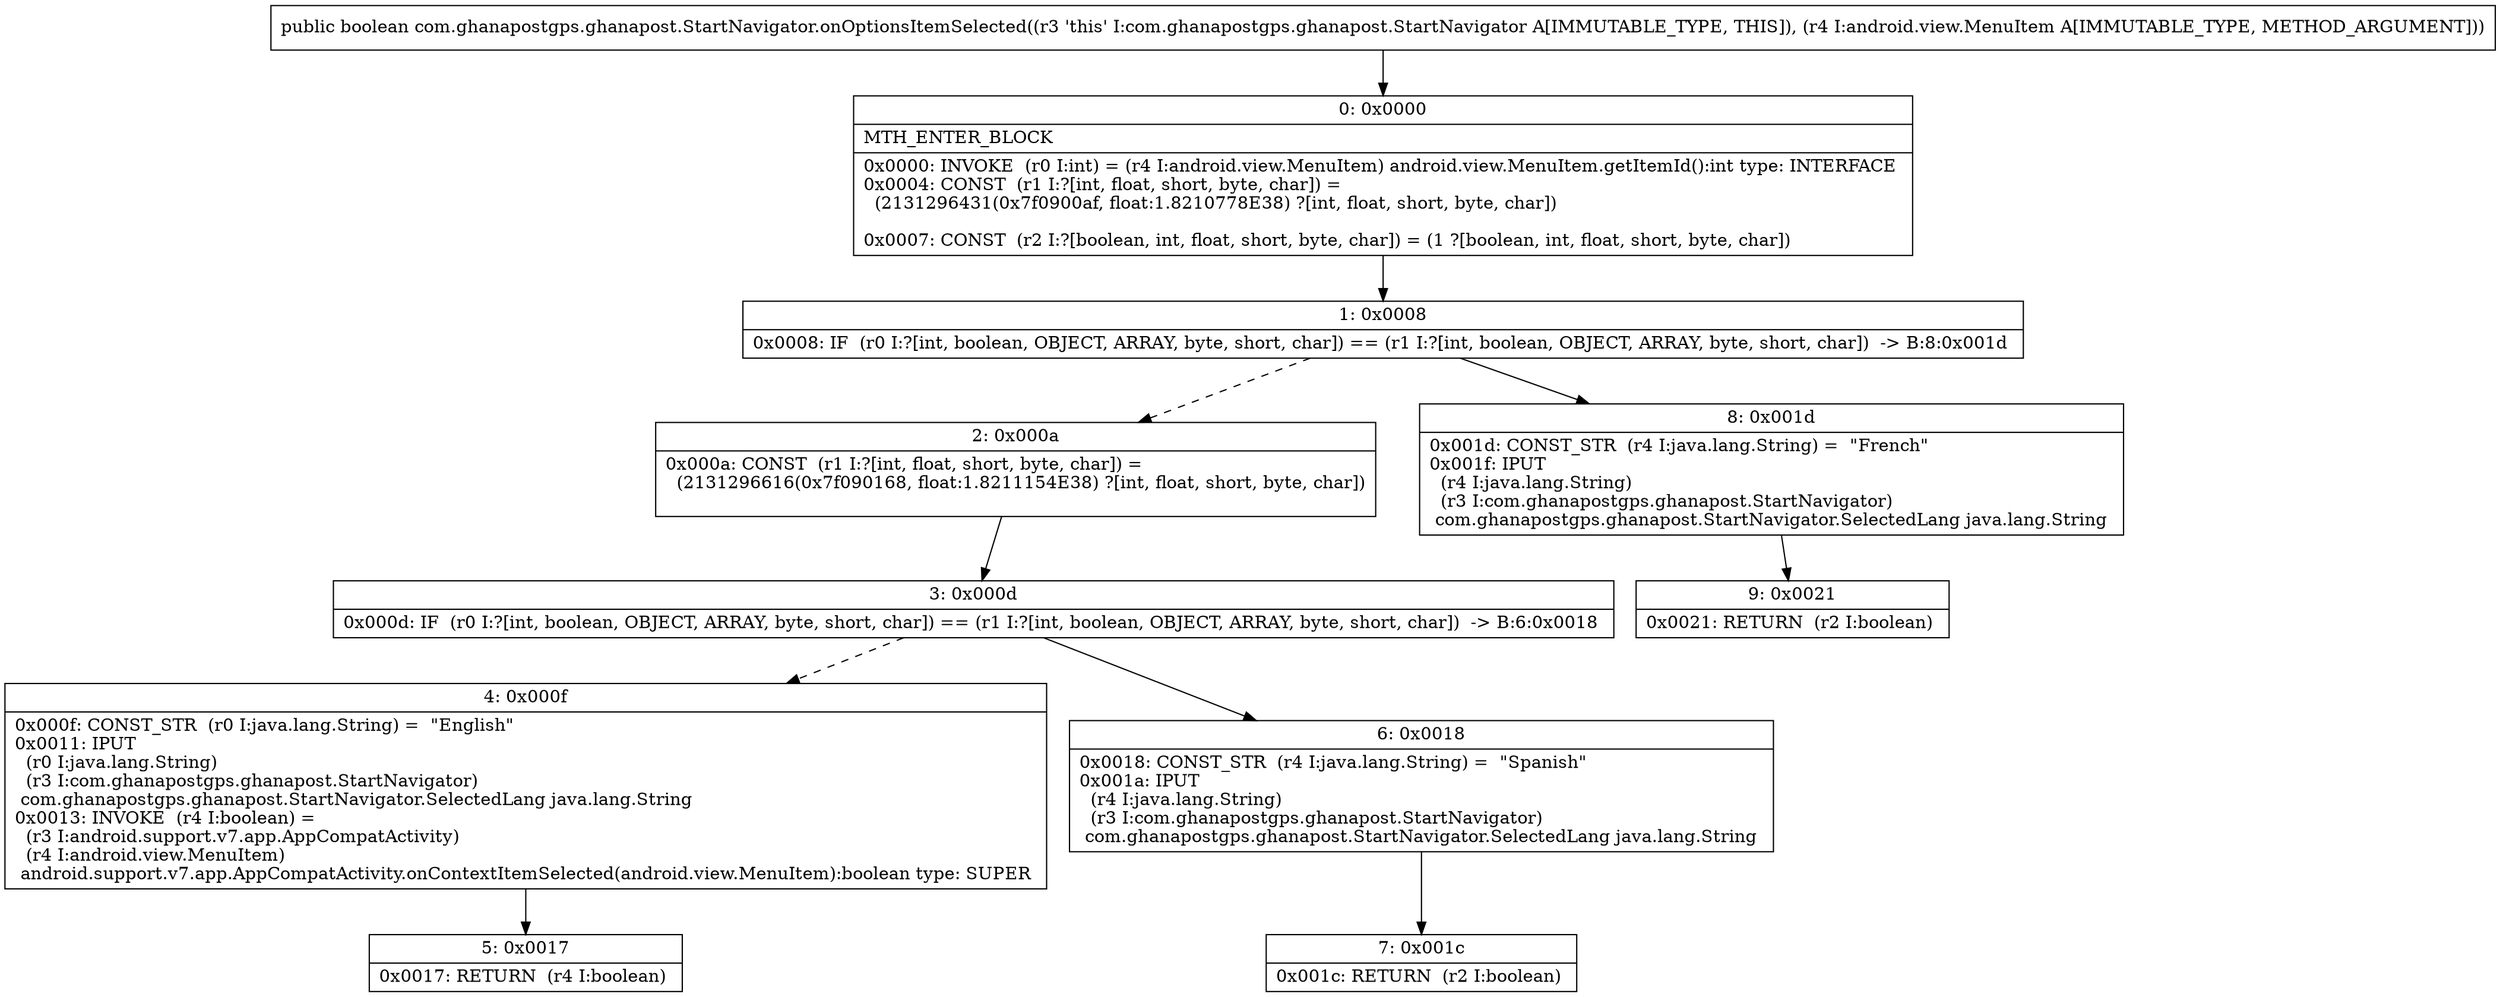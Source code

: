 digraph "CFG forcom.ghanapostgps.ghanapost.StartNavigator.onOptionsItemSelected(Landroid\/view\/MenuItem;)Z" {
Node_0 [shape=record,label="{0\:\ 0x0000|MTH_ENTER_BLOCK\l|0x0000: INVOKE  (r0 I:int) = (r4 I:android.view.MenuItem) android.view.MenuItem.getItemId():int type: INTERFACE \l0x0004: CONST  (r1 I:?[int, float, short, byte, char]) = \l  (2131296431(0x7f0900af, float:1.8210778E38) ?[int, float, short, byte, char])\l \l0x0007: CONST  (r2 I:?[boolean, int, float, short, byte, char]) = (1 ?[boolean, int, float, short, byte, char]) \l}"];
Node_1 [shape=record,label="{1\:\ 0x0008|0x0008: IF  (r0 I:?[int, boolean, OBJECT, ARRAY, byte, short, char]) == (r1 I:?[int, boolean, OBJECT, ARRAY, byte, short, char])  \-\> B:8:0x001d \l}"];
Node_2 [shape=record,label="{2\:\ 0x000a|0x000a: CONST  (r1 I:?[int, float, short, byte, char]) = \l  (2131296616(0x7f090168, float:1.8211154E38) ?[int, float, short, byte, char])\l \l}"];
Node_3 [shape=record,label="{3\:\ 0x000d|0x000d: IF  (r0 I:?[int, boolean, OBJECT, ARRAY, byte, short, char]) == (r1 I:?[int, boolean, OBJECT, ARRAY, byte, short, char])  \-\> B:6:0x0018 \l}"];
Node_4 [shape=record,label="{4\:\ 0x000f|0x000f: CONST_STR  (r0 I:java.lang.String) =  \"English\" \l0x0011: IPUT  \l  (r0 I:java.lang.String)\l  (r3 I:com.ghanapostgps.ghanapost.StartNavigator)\l com.ghanapostgps.ghanapost.StartNavigator.SelectedLang java.lang.String \l0x0013: INVOKE  (r4 I:boolean) = \l  (r3 I:android.support.v7.app.AppCompatActivity)\l  (r4 I:android.view.MenuItem)\l android.support.v7.app.AppCompatActivity.onContextItemSelected(android.view.MenuItem):boolean type: SUPER \l}"];
Node_5 [shape=record,label="{5\:\ 0x0017|0x0017: RETURN  (r4 I:boolean) \l}"];
Node_6 [shape=record,label="{6\:\ 0x0018|0x0018: CONST_STR  (r4 I:java.lang.String) =  \"Spanish\" \l0x001a: IPUT  \l  (r4 I:java.lang.String)\l  (r3 I:com.ghanapostgps.ghanapost.StartNavigator)\l com.ghanapostgps.ghanapost.StartNavigator.SelectedLang java.lang.String \l}"];
Node_7 [shape=record,label="{7\:\ 0x001c|0x001c: RETURN  (r2 I:boolean) \l}"];
Node_8 [shape=record,label="{8\:\ 0x001d|0x001d: CONST_STR  (r4 I:java.lang.String) =  \"French\" \l0x001f: IPUT  \l  (r4 I:java.lang.String)\l  (r3 I:com.ghanapostgps.ghanapost.StartNavigator)\l com.ghanapostgps.ghanapost.StartNavigator.SelectedLang java.lang.String \l}"];
Node_9 [shape=record,label="{9\:\ 0x0021|0x0021: RETURN  (r2 I:boolean) \l}"];
MethodNode[shape=record,label="{public boolean com.ghanapostgps.ghanapost.StartNavigator.onOptionsItemSelected((r3 'this' I:com.ghanapostgps.ghanapost.StartNavigator A[IMMUTABLE_TYPE, THIS]), (r4 I:android.view.MenuItem A[IMMUTABLE_TYPE, METHOD_ARGUMENT])) }"];
MethodNode -> Node_0;
Node_0 -> Node_1;
Node_1 -> Node_2[style=dashed];
Node_1 -> Node_8;
Node_2 -> Node_3;
Node_3 -> Node_4[style=dashed];
Node_3 -> Node_6;
Node_4 -> Node_5;
Node_6 -> Node_7;
Node_8 -> Node_9;
}

